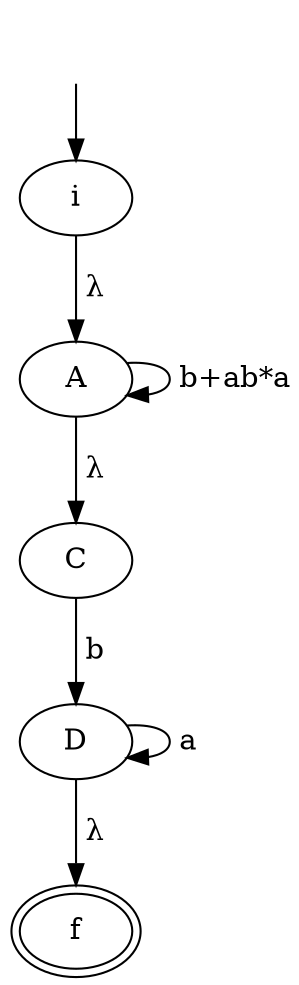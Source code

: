 digraph "AFER" {
    _nil0 [style="invis"]
    _nil0 -> i [label=""]
    i -> A [label=" λ"]
    A -> A [label=" b+ab*a"]
    A -> C [label=" λ"]
    C -> D [label=" b"]
    D -> D [label=" a"]
    D -> f [label=" λ"]
    f [peripheries=2]
}
